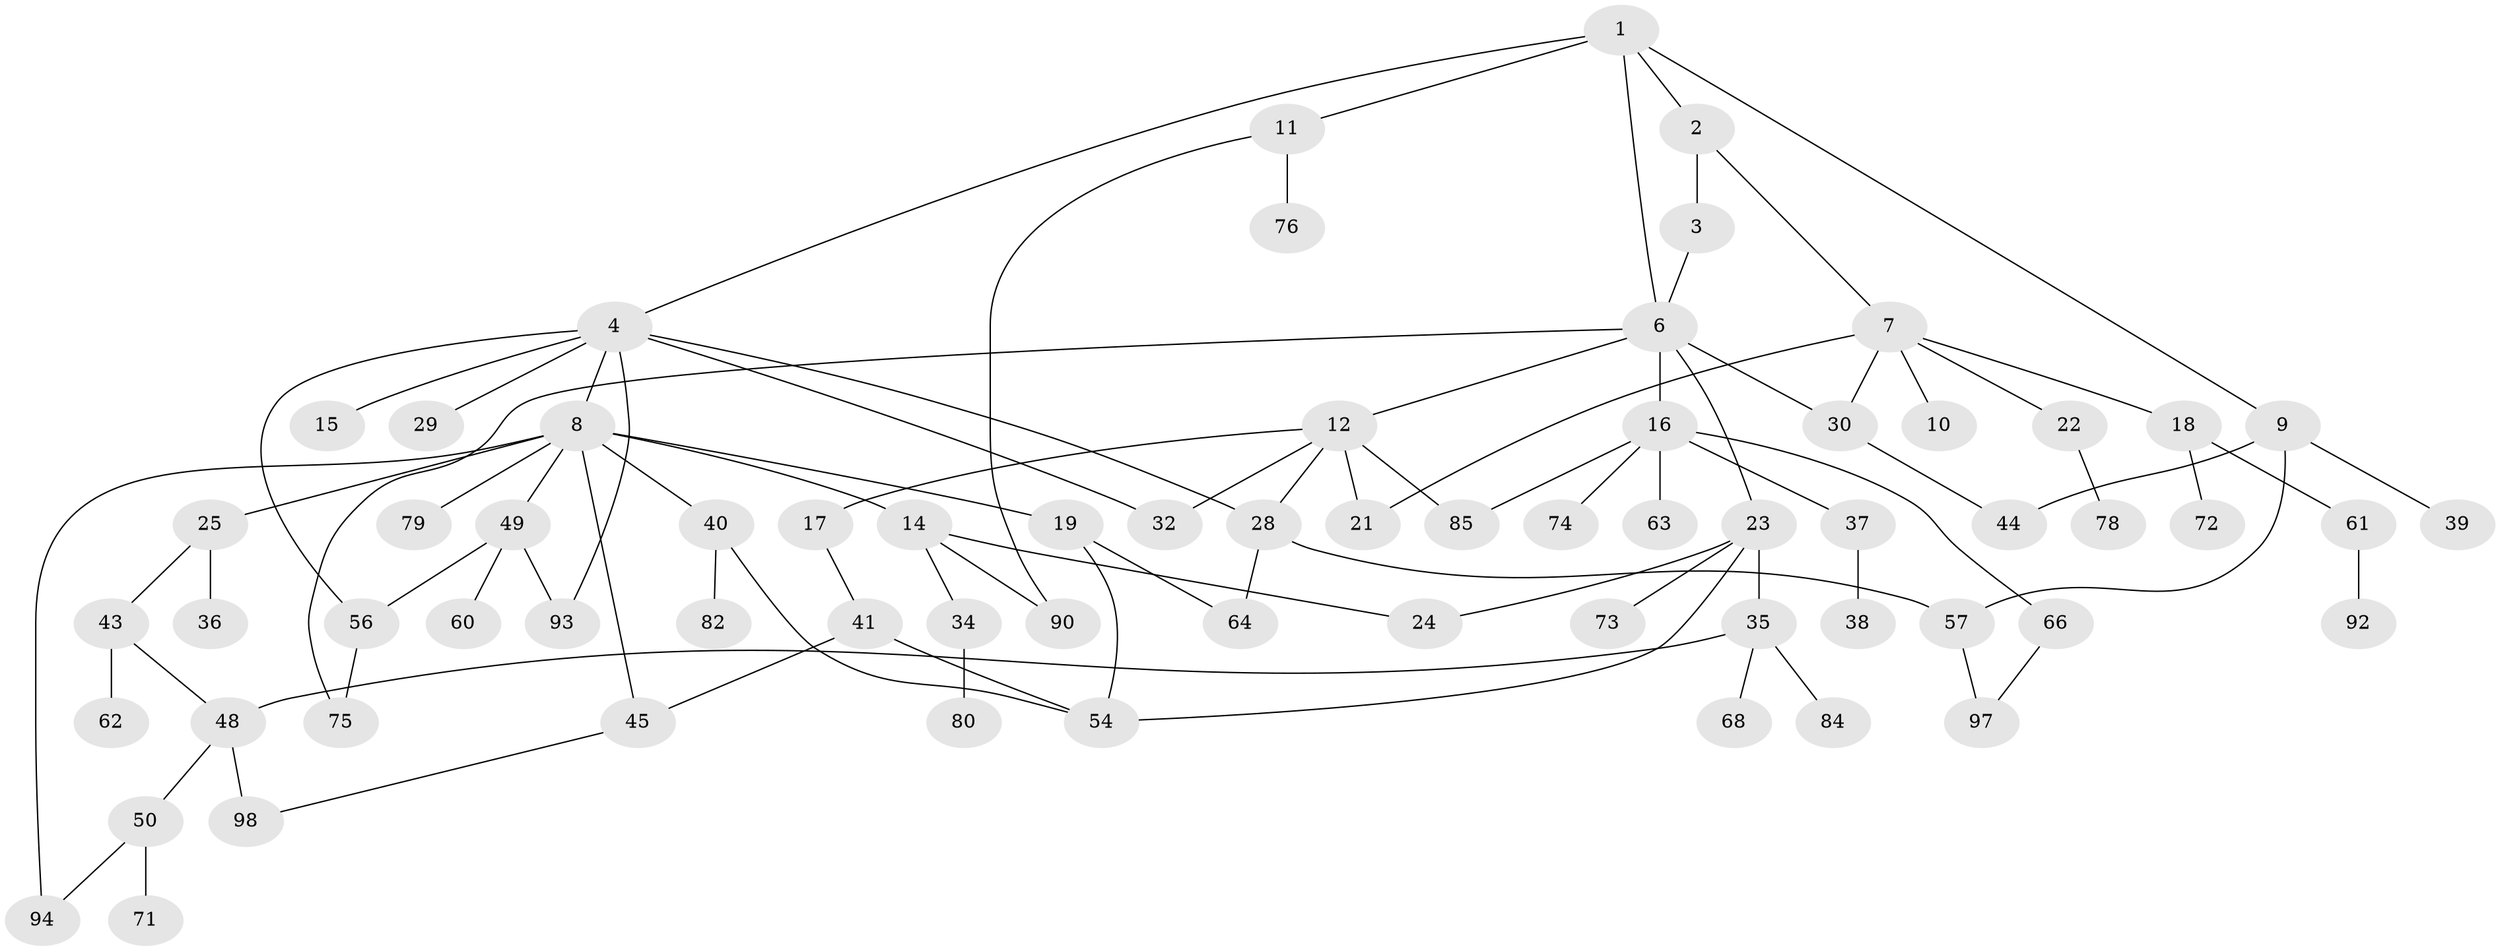 // Generated by graph-tools (version 1.1) at 2025/51/02/27/25 19:51:38]
// undirected, 68 vertices, 89 edges
graph export_dot {
graph [start="1"]
  node [color=gray90,style=filled];
  1;
  2 [super="+58"];
  3 [super="+47"];
  4 [super="+5"];
  6 [super="+26"];
  7 [super="+31"];
  8 [super="+27"];
  9 [super="+13"];
  10;
  11 [super="+42"];
  12 [super="+77"];
  14 [super="+33"];
  15 [super="+70"];
  16 [super="+20"];
  17;
  18;
  19 [super="+91"];
  21;
  22;
  23;
  24 [super="+69"];
  25;
  28 [super="+88"];
  29;
  30 [super="+96"];
  32 [super="+52"];
  34 [super="+51"];
  35 [super="+89"];
  36;
  37 [super="+46"];
  38 [super="+81"];
  39 [super="+86"];
  40;
  41 [super="+95"];
  43;
  44;
  45 [super="+59"];
  48 [super="+53"];
  49 [super="+83"];
  50;
  54 [super="+55"];
  56;
  57 [super="+67"];
  60;
  61;
  62 [super="+65"];
  63;
  64;
  66;
  68;
  71;
  72;
  73;
  74;
  75;
  76;
  78;
  79;
  80 [super="+87"];
  82;
  84;
  85;
  90;
  92;
  93;
  94;
  97;
  98;
  1 -- 2;
  1 -- 4;
  1 -- 6;
  1 -- 9;
  1 -- 11;
  2 -- 3;
  2 -- 7;
  3 -- 6;
  4 -- 8;
  4 -- 29;
  4 -- 56;
  4 -- 93;
  4 -- 15;
  4 -- 32;
  4 -- 28;
  6 -- 12;
  6 -- 16;
  6 -- 23;
  6 -- 30;
  6 -- 75;
  7 -- 10;
  7 -- 18;
  7 -- 22;
  7 -- 21;
  7 -- 30;
  8 -- 14;
  8 -- 19;
  8 -- 25;
  8 -- 79;
  8 -- 94;
  8 -- 49;
  8 -- 40;
  8 -- 45;
  9 -- 44;
  9 -- 39;
  9 -- 57;
  11 -- 76;
  11 -- 90;
  12 -- 17;
  12 -- 21;
  12 -- 28;
  12 -- 32;
  12 -- 85;
  14 -- 34;
  14 -- 90;
  14 -- 24;
  16 -- 37;
  16 -- 63;
  16 -- 66;
  16 -- 85;
  16 -- 74;
  17 -- 41;
  18 -- 61;
  18 -- 72;
  19 -- 64;
  19 -- 54;
  22 -- 78;
  23 -- 24;
  23 -- 35;
  23 -- 73;
  23 -- 54;
  25 -- 36;
  25 -- 43;
  28 -- 64;
  28 -- 57;
  30 -- 44;
  34 -- 80;
  35 -- 68;
  35 -- 84;
  35 -- 48;
  37 -- 38;
  40 -- 54;
  40 -- 82;
  41 -- 45;
  41 -- 54;
  43 -- 48;
  43 -- 62;
  45 -- 98;
  48 -- 50;
  48 -- 98;
  49 -- 56;
  49 -- 60;
  49 -- 93;
  50 -- 71;
  50 -- 94;
  56 -- 75;
  57 -- 97;
  61 -- 92;
  66 -- 97;
}
